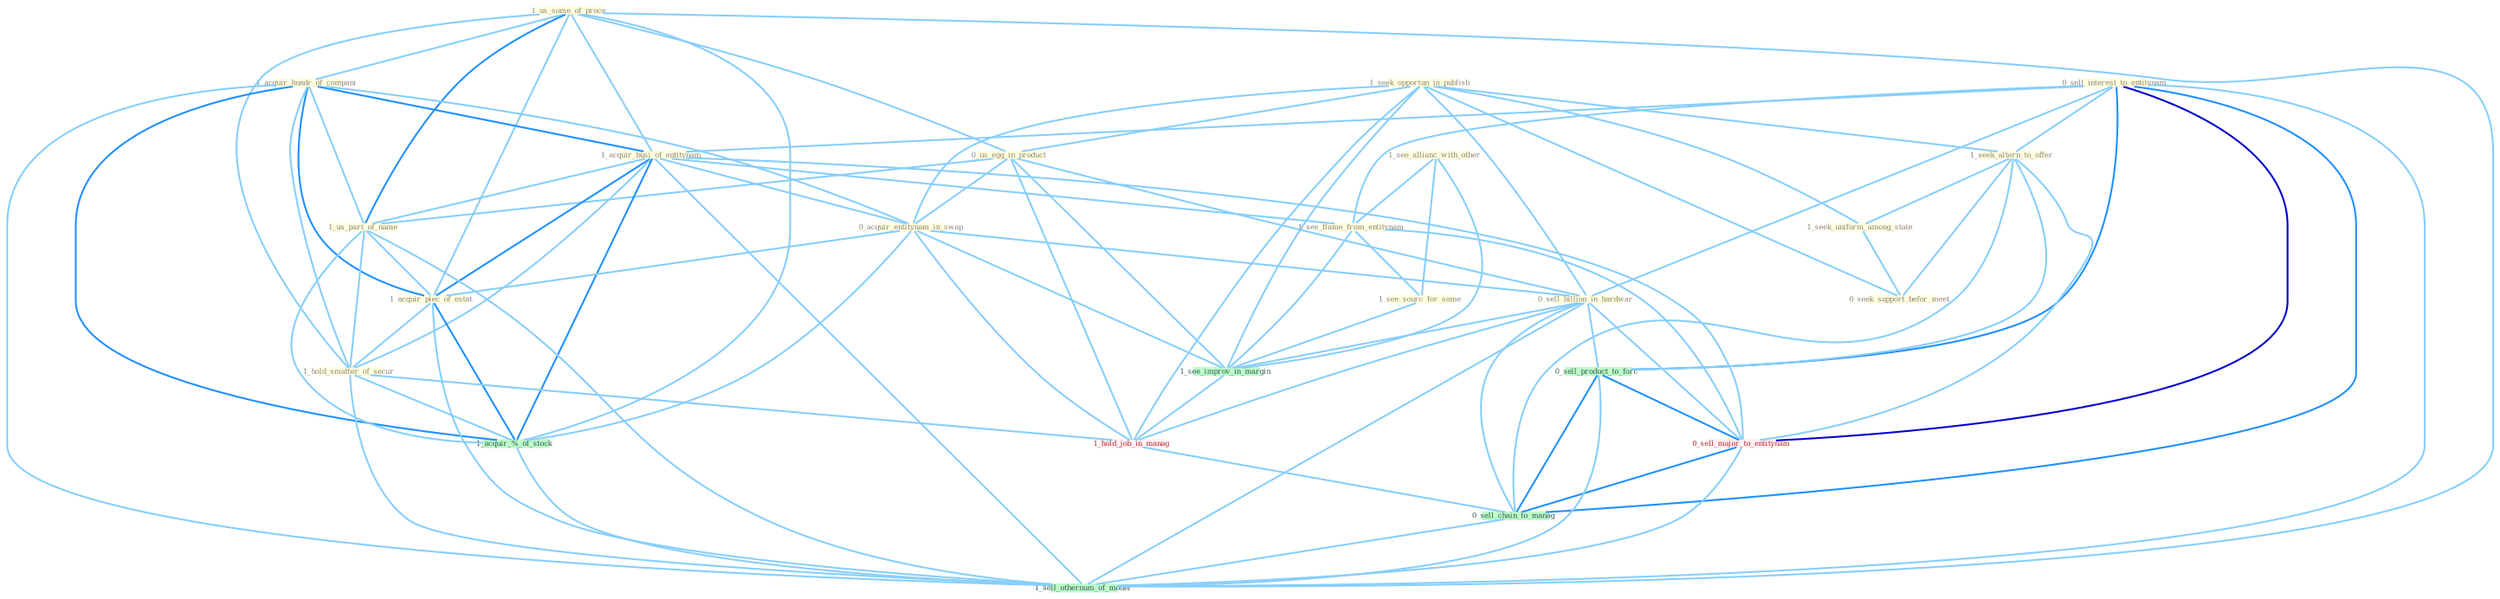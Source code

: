 Graph G{ 
    node
    [shape=polygon,style=filled,width=.5,height=.06,color="#BDFCC9",fixedsize=true,fontsize=4,
    fontcolor="#2f4f4f"];
    {node
    [color="#ffffe0", fontcolor="#8b7d6b"] "1_seek_opportun_in_publish " "1_us_some_of_proce " "0_sell_interest_to_entitynam " "1_acquir_hundr_of_compani " "1_seek_altern_to_offer " "0_us_egg_in_product " "1_acquir_busi_of_entitynam " "0_acquir_entitynam_in_swap " "1_us_part_of_name " "1_acquir_piec_of_estat " "1_see_allianc_with_other " "0_sell_billion_in_hardwar " "1_see_flame_from_entitynam " "1_hold_smatter_of_secur " "1_see_sourc_for_some " "1_seek_uniform_among_state " "0_seek_support_befor_meet "}
{node [color="#fff0f5", fontcolor="#b22222"] "1_hold_job_in_manag " "0_sell_major_to_entitynam "}
edge [color="#B0E2FF"];

	"1_seek_opportun_in_publish " -- "1_seek_altern_to_offer " [w="1", color="#87cefa" ];
	"1_seek_opportun_in_publish " -- "0_us_egg_in_product " [w="1", color="#87cefa" ];
	"1_seek_opportun_in_publish " -- "0_acquir_entitynam_in_swap " [w="1", color="#87cefa" ];
	"1_seek_opportun_in_publish " -- "0_sell_billion_in_hardwar " [w="1", color="#87cefa" ];
	"1_seek_opportun_in_publish " -- "1_seek_uniform_among_state " [w="1", color="#87cefa" ];
	"1_seek_opportun_in_publish " -- "0_seek_support_befor_meet " [w="1", color="#87cefa" ];
	"1_seek_opportun_in_publish " -- "1_see_improv_in_margin " [w="1", color="#87cefa" ];
	"1_seek_opportun_in_publish " -- "1_hold_job_in_manag " [w="1", color="#87cefa" ];
	"1_us_some_of_proce " -- "1_acquir_hundr_of_compani " [w="1", color="#87cefa" ];
	"1_us_some_of_proce " -- "0_us_egg_in_product " [w="1", color="#87cefa" ];
	"1_us_some_of_proce " -- "1_acquir_busi_of_entitynam " [w="1", color="#87cefa" ];
	"1_us_some_of_proce " -- "1_us_part_of_name " [w="2", color="#1e90ff" , len=0.8];
	"1_us_some_of_proce " -- "1_acquir_piec_of_estat " [w="1", color="#87cefa" ];
	"1_us_some_of_proce " -- "1_hold_smatter_of_secur " [w="1", color="#87cefa" ];
	"1_us_some_of_proce " -- "1_acquir_%_of_stock " [w="1", color="#87cefa" ];
	"1_us_some_of_proce " -- "1_sell_othernum_of_model " [w="1", color="#87cefa" ];
	"0_sell_interest_to_entitynam " -- "1_seek_altern_to_offer " [w="1", color="#87cefa" ];
	"0_sell_interest_to_entitynam " -- "1_acquir_busi_of_entitynam " [w="1", color="#87cefa" ];
	"0_sell_interest_to_entitynam " -- "0_sell_billion_in_hardwar " [w="1", color="#87cefa" ];
	"0_sell_interest_to_entitynam " -- "1_see_flame_from_entitynam " [w="1", color="#87cefa" ];
	"0_sell_interest_to_entitynam " -- "0_sell_product_to_forc " [w="2", color="#1e90ff" , len=0.8];
	"0_sell_interest_to_entitynam " -- "0_sell_major_to_entitynam " [w="3", color="#0000cd" , len=0.6];
	"0_sell_interest_to_entitynam " -- "0_sell_chain_to_manag " [w="2", color="#1e90ff" , len=0.8];
	"0_sell_interest_to_entitynam " -- "1_sell_othernum_of_model " [w="1", color="#87cefa" ];
	"1_acquir_hundr_of_compani " -- "1_acquir_busi_of_entitynam " [w="2", color="#1e90ff" , len=0.8];
	"1_acquir_hundr_of_compani " -- "0_acquir_entitynam_in_swap " [w="1", color="#87cefa" ];
	"1_acquir_hundr_of_compani " -- "1_us_part_of_name " [w="1", color="#87cefa" ];
	"1_acquir_hundr_of_compani " -- "1_acquir_piec_of_estat " [w="2", color="#1e90ff" , len=0.8];
	"1_acquir_hundr_of_compani " -- "1_hold_smatter_of_secur " [w="1", color="#87cefa" ];
	"1_acquir_hundr_of_compani " -- "1_acquir_%_of_stock " [w="2", color="#1e90ff" , len=0.8];
	"1_acquir_hundr_of_compani " -- "1_sell_othernum_of_model " [w="1", color="#87cefa" ];
	"1_seek_altern_to_offer " -- "1_seek_uniform_among_state " [w="1", color="#87cefa" ];
	"1_seek_altern_to_offer " -- "0_seek_support_befor_meet " [w="1", color="#87cefa" ];
	"1_seek_altern_to_offer " -- "0_sell_product_to_forc " [w="1", color="#87cefa" ];
	"1_seek_altern_to_offer " -- "0_sell_major_to_entitynam " [w="1", color="#87cefa" ];
	"1_seek_altern_to_offer " -- "0_sell_chain_to_manag " [w="1", color="#87cefa" ];
	"0_us_egg_in_product " -- "0_acquir_entitynam_in_swap " [w="1", color="#87cefa" ];
	"0_us_egg_in_product " -- "1_us_part_of_name " [w="1", color="#87cefa" ];
	"0_us_egg_in_product " -- "0_sell_billion_in_hardwar " [w="1", color="#87cefa" ];
	"0_us_egg_in_product " -- "1_see_improv_in_margin " [w="1", color="#87cefa" ];
	"0_us_egg_in_product " -- "1_hold_job_in_manag " [w="1", color="#87cefa" ];
	"1_acquir_busi_of_entitynam " -- "0_acquir_entitynam_in_swap " [w="1", color="#87cefa" ];
	"1_acquir_busi_of_entitynam " -- "1_us_part_of_name " [w="1", color="#87cefa" ];
	"1_acquir_busi_of_entitynam " -- "1_acquir_piec_of_estat " [w="2", color="#1e90ff" , len=0.8];
	"1_acquir_busi_of_entitynam " -- "1_see_flame_from_entitynam " [w="1", color="#87cefa" ];
	"1_acquir_busi_of_entitynam " -- "1_hold_smatter_of_secur " [w="1", color="#87cefa" ];
	"1_acquir_busi_of_entitynam " -- "1_acquir_%_of_stock " [w="2", color="#1e90ff" , len=0.8];
	"1_acquir_busi_of_entitynam " -- "0_sell_major_to_entitynam " [w="1", color="#87cefa" ];
	"1_acquir_busi_of_entitynam " -- "1_sell_othernum_of_model " [w="1", color="#87cefa" ];
	"0_acquir_entitynam_in_swap " -- "1_acquir_piec_of_estat " [w="1", color="#87cefa" ];
	"0_acquir_entitynam_in_swap " -- "0_sell_billion_in_hardwar " [w="1", color="#87cefa" ];
	"0_acquir_entitynam_in_swap " -- "1_see_improv_in_margin " [w="1", color="#87cefa" ];
	"0_acquir_entitynam_in_swap " -- "1_acquir_%_of_stock " [w="1", color="#87cefa" ];
	"0_acquir_entitynam_in_swap " -- "1_hold_job_in_manag " [w="1", color="#87cefa" ];
	"1_us_part_of_name " -- "1_acquir_piec_of_estat " [w="1", color="#87cefa" ];
	"1_us_part_of_name " -- "1_hold_smatter_of_secur " [w="1", color="#87cefa" ];
	"1_us_part_of_name " -- "1_acquir_%_of_stock " [w="1", color="#87cefa" ];
	"1_us_part_of_name " -- "1_sell_othernum_of_model " [w="1", color="#87cefa" ];
	"1_acquir_piec_of_estat " -- "1_hold_smatter_of_secur " [w="1", color="#87cefa" ];
	"1_acquir_piec_of_estat " -- "1_acquir_%_of_stock " [w="2", color="#1e90ff" , len=0.8];
	"1_acquir_piec_of_estat " -- "1_sell_othernum_of_model " [w="1", color="#87cefa" ];
	"1_see_allianc_with_other " -- "1_see_flame_from_entitynam " [w="1", color="#87cefa" ];
	"1_see_allianc_with_other " -- "1_see_sourc_for_some " [w="1", color="#87cefa" ];
	"1_see_allianc_with_other " -- "1_see_improv_in_margin " [w="1", color="#87cefa" ];
	"0_sell_billion_in_hardwar " -- "1_see_improv_in_margin " [w="1", color="#87cefa" ];
	"0_sell_billion_in_hardwar " -- "1_hold_job_in_manag " [w="1", color="#87cefa" ];
	"0_sell_billion_in_hardwar " -- "0_sell_product_to_forc " [w="1", color="#87cefa" ];
	"0_sell_billion_in_hardwar " -- "0_sell_major_to_entitynam " [w="1", color="#87cefa" ];
	"0_sell_billion_in_hardwar " -- "0_sell_chain_to_manag " [w="1", color="#87cefa" ];
	"0_sell_billion_in_hardwar " -- "1_sell_othernum_of_model " [w="1", color="#87cefa" ];
	"1_see_flame_from_entitynam " -- "1_see_sourc_for_some " [w="1", color="#87cefa" ];
	"1_see_flame_from_entitynam " -- "1_see_improv_in_margin " [w="1", color="#87cefa" ];
	"1_see_flame_from_entitynam " -- "0_sell_major_to_entitynam " [w="1", color="#87cefa" ];
	"1_hold_smatter_of_secur " -- "1_acquir_%_of_stock " [w="1", color="#87cefa" ];
	"1_hold_smatter_of_secur " -- "1_hold_job_in_manag " [w="1", color="#87cefa" ];
	"1_hold_smatter_of_secur " -- "1_sell_othernum_of_model " [w="1", color="#87cefa" ];
	"1_see_sourc_for_some " -- "1_see_improv_in_margin " [w="1", color="#87cefa" ];
	"1_seek_uniform_among_state " -- "0_seek_support_befor_meet " [w="1", color="#87cefa" ];
	"1_see_improv_in_margin " -- "1_hold_job_in_manag " [w="1", color="#87cefa" ];
	"1_acquir_%_of_stock " -- "1_sell_othernum_of_model " [w="1", color="#87cefa" ];
	"1_hold_job_in_manag " -- "0_sell_chain_to_manag " [w="1", color="#87cefa" ];
	"0_sell_product_to_forc " -- "0_sell_major_to_entitynam " [w="2", color="#1e90ff" , len=0.8];
	"0_sell_product_to_forc " -- "0_sell_chain_to_manag " [w="2", color="#1e90ff" , len=0.8];
	"0_sell_product_to_forc " -- "1_sell_othernum_of_model " [w="1", color="#87cefa" ];
	"0_sell_major_to_entitynam " -- "0_sell_chain_to_manag " [w="2", color="#1e90ff" , len=0.8];
	"0_sell_major_to_entitynam " -- "1_sell_othernum_of_model " [w="1", color="#87cefa" ];
	"0_sell_chain_to_manag " -- "1_sell_othernum_of_model " [w="1", color="#87cefa" ];
}